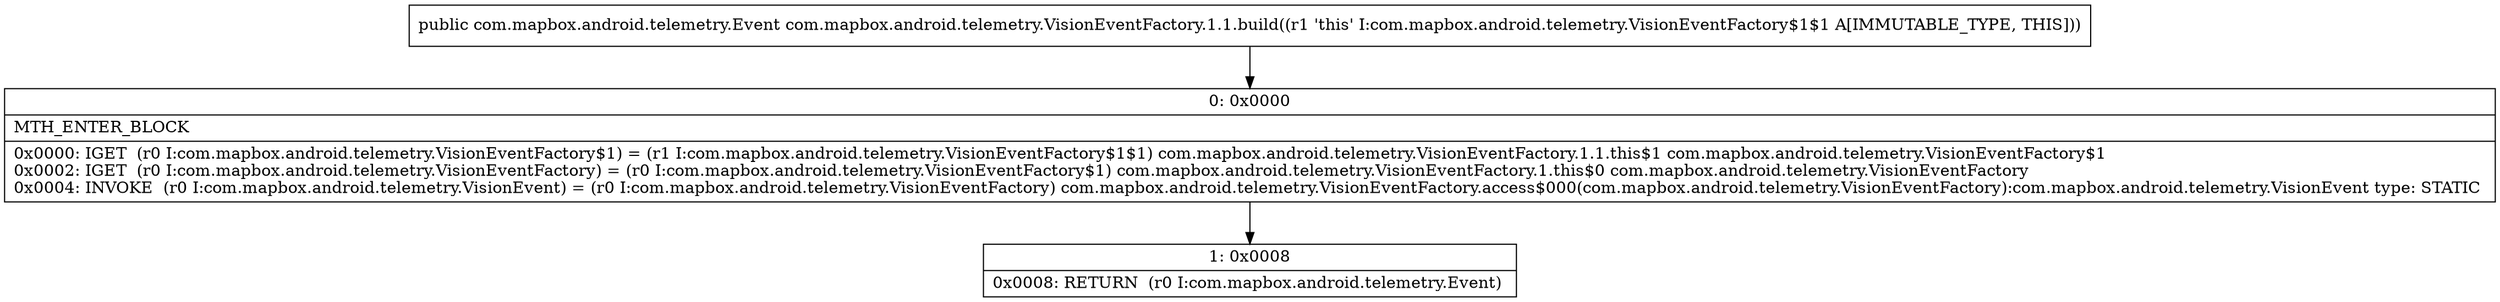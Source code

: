 digraph "CFG forcom.mapbox.android.telemetry.VisionEventFactory.1.1.build()Lcom\/mapbox\/android\/telemetry\/Event;" {
Node_0 [shape=record,label="{0\:\ 0x0000|MTH_ENTER_BLOCK\l|0x0000: IGET  (r0 I:com.mapbox.android.telemetry.VisionEventFactory$1) = (r1 I:com.mapbox.android.telemetry.VisionEventFactory$1$1) com.mapbox.android.telemetry.VisionEventFactory.1.1.this$1 com.mapbox.android.telemetry.VisionEventFactory$1 \l0x0002: IGET  (r0 I:com.mapbox.android.telemetry.VisionEventFactory) = (r0 I:com.mapbox.android.telemetry.VisionEventFactory$1) com.mapbox.android.telemetry.VisionEventFactory.1.this$0 com.mapbox.android.telemetry.VisionEventFactory \l0x0004: INVOKE  (r0 I:com.mapbox.android.telemetry.VisionEvent) = (r0 I:com.mapbox.android.telemetry.VisionEventFactory) com.mapbox.android.telemetry.VisionEventFactory.access$000(com.mapbox.android.telemetry.VisionEventFactory):com.mapbox.android.telemetry.VisionEvent type: STATIC \l}"];
Node_1 [shape=record,label="{1\:\ 0x0008|0x0008: RETURN  (r0 I:com.mapbox.android.telemetry.Event) \l}"];
MethodNode[shape=record,label="{public com.mapbox.android.telemetry.Event com.mapbox.android.telemetry.VisionEventFactory.1.1.build((r1 'this' I:com.mapbox.android.telemetry.VisionEventFactory$1$1 A[IMMUTABLE_TYPE, THIS])) }"];
MethodNode -> Node_0;
Node_0 -> Node_1;
}

